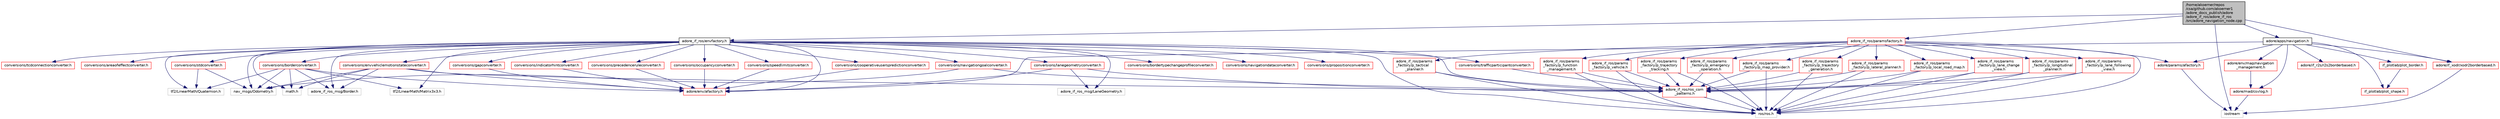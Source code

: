 digraph "/home/akoerner/repos/csa/github.com/akoerner1/adore_docs_publish/adore/adore_if_ros/adore_if_ros/src/adore_navigation_node.cpp"
{
 // LATEX_PDF_SIZE
  edge [fontname="Helvetica",fontsize="10",labelfontname="Helvetica",labelfontsize="10"];
  node [fontname="Helvetica",fontsize="10",shape=record];
  Node1 [label="/home/akoerner/repos\l/csa/github.com/akoerner1\l/adore_docs_publish/adore\l/adore_if_ros/adore_if_ros\l/src/adore_navigation_node.cpp",height=0.2,width=0.4,color="black", fillcolor="grey75", style="filled", fontcolor="black",tooltip=" "];
  Node1 -> Node2 [color="midnightblue",fontsize="10",style="solid",fontname="Helvetica"];
  Node2 [label="adore_if_ros/envfactory.h",height=0.2,width=0.4,color="black", fillcolor="white", style="filled",URL="$envfactory_8h.html",tooltip=" "];
  Node2 -> Node3 [color="midnightblue",fontsize="10",style="solid",fontname="Helvetica"];
  Node3 [label="math.h",height=0.2,width=0.4,color="grey75", fillcolor="white", style="filled",tooltip=" "];
  Node2 -> Node4 [color="midnightblue",fontsize="10",style="solid",fontname="Helvetica"];
  Node4 [label="ros/ros.h",height=0.2,width=0.4,color="grey75", fillcolor="white", style="filled",tooltip=" "];
  Node2 -> Node5 [color="midnightblue",fontsize="10",style="solid",fontname="Helvetica"];
  Node5 [label="adore/env/afactory.h",height=0.2,width=0.4,color="red", fillcolor="white", style="filled",URL="$env_2include_2adore_2env_2afactory_8h.html",tooltip=" "];
  Node2 -> Node85 [color="midnightblue",fontsize="10",style="solid",fontname="Helvetica"];
  Node85 [label="adore_if_ros/ros_com\l_patterns.h",height=0.2,width=0.4,color="red", fillcolor="white", style="filled",URL="$ros__com__patterns_8h.html",tooltip=" "];
  Node85 -> Node4 [color="midnightblue",fontsize="10",style="solid",fontname="Helvetica"];
  Node2 -> Node86 [color="midnightblue",fontsize="10",style="solid",fontname="Helvetica"];
  Node86 [label="adore_if_ros_msg/Border.h",height=0.2,width=0.4,color="grey75", fillcolor="white", style="filled",tooltip=" "];
  Node2 -> Node87 [color="midnightblue",fontsize="10",style="solid",fontname="Helvetica"];
  Node87 [label="adore_if_ros_msg/LaneGeometry.h",height=0.2,width=0.4,color="grey75", fillcolor="white", style="filled",tooltip=" "];
  Node2 -> Node88 [color="midnightblue",fontsize="10",style="solid",fontname="Helvetica"];
  Node88 [label="nav_msgs/Odometry.h",height=0.2,width=0.4,color="grey75", fillcolor="white", style="filled",tooltip=" "];
  Node2 -> Node89 [color="midnightblue",fontsize="10",style="solid",fontname="Helvetica"];
  Node89 [label="tf2/LinearMath/Quaternion.h",height=0.2,width=0.4,color="grey75", fillcolor="white", style="filled",tooltip=" "];
  Node2 -> Node90 [color="midnightblue",fontsize="10",style="solid",fontname="Helvetica"];
  Node90 [label="tf2/LinearMath/Matrix3x3.h",height=0.2,width=0.4,color="grey75", fillcolor="white", style="filled",tooltip=" "];
  Node2 -> Node91 [color="midnightblue",fontsize="10",style="solid",fontname="Helvetica"];
  Node91 [label="conversions/trafficparticipantconverter.h",height=0.2,width=0.4,color="red", fillcolor="white", style="filled",URL="$trafficparticipantconverter_8h.html",tooltip=" "];
  Node91 -> Node85 [color="midnightblue",fontsize="10",style="solid",fontname="Helvetica"];
  Node2 -> Node96 [color="midnightblue",fontsize="10",style="solid",fontname="Helvetica"];
  Node96 [label="conversions/borderconverter.h",height=0.2,width=0.4,color="red", fillcolor="white", style="filled",URL="$borderconverter_8h.html",tooltip=" "];
  Node96 -> Node3 [color="midnightblue",fontsize="10",style="solid",fontname="Helvetica"];
  Node96 -> Node5 [color="midnightblue",fontsize="10",style="solid",fontname="Helvetica"];
  Node96 -> Node89 [color="midnightblue",fontsize="10",style="solid",fontname="Helvetica"];
  Node96 -> Node90 [color="midnightblue",fontsize="10",style="solid",fontname="Helvetica"];
  Node96 -> Node86 [color="midnightblue",fontsize="10",style="solid",fontname="Helvetica"];
  Node96 -> Node88 [color="midnightblue",fontsize="10",style="solid",fontname="Helvetica"];
  Node2 -> Node99 [color="midnightblue",fontsize="10",style="solid",fontname="Helvetica"];
  Node99 [label="conversions/bordertypechangeprofileconverter.h",height=0.2,width=0.4,color="red", fillcolor="white", style="filled",URL="$bordertypechangeprofileconverter_8h.html",tooltip=" "];
  Node2 -> Node101 [color="midnightblue",fontsize="10",style="solid",fontname="Helvetica"];
  Node101 [label="conversions/envvehiclemotionstateconverter.h",height=0.2,width=0.4,color="red", fillcolor="white", style="filled",URL="$envvehiclemotionstateconverter_8h.html",tooltip=" "];
  Node101 -> Node3 [color="midnightblue",fontsize="10",style="solid",fontname="Helvetica"];
  Node101 -> Node5 [color="midnightblue",fontsize="10",style="solid",fontname="Helvetica"];
  Node101 -> Node85 [color="midnightblue",fontsize="10",style="solid",fontname="Helvetica"];
  Node101 -> Node86 [color="midnightblue",fontsize="10",style="solid",fontname="Helvetica"];
  Node101 -> Node88 [color="midnightblue",fontsize="10",style="solid",fontname="Helvetica"];
  Node2 -> Node110 [color="midnightblue",fontsize="10",style="solid",fontname="Helvetica"];
  Node110 [label="conversions/navigationdataconverter.h",height=0.2,width=0.4,color="red", fillcolor="white", style="filled",URL="$navigationdataconverter_8h.html",tooltip=" "];
  Node2 -> Node112 [color="midnightblue",fontsize="10",style="solid",fontname="Helvetica"];
  Node112 [label="conversions/navigationgoalconverter.h",height=0.2,width=0.4,color="red", fillcolor="white", style="filled",URL="$navigationgoalconverter_8h.html",tooltip=" "];
  Node112 -> Node85 [color="midnightblue",fontsize="10",style="solid",fontname="Helvetica"];
  Node112 -> Node88 [color="midnightblue",fontsize="10",style="solid",fontname="Helvetica"];
  Node2 -> Node132 [color="midnightblue",fontsize="10",style="solid",fontname="Helvetica"];
  Node132 [label="conversions/precedenceruleconverter.h",height=0.2,width=0.4,color="red", fillcolor="white", style="filled",URL="$precedenceruleconverter_8h.html",tooltip=" "];
  Node132 -> Node5 [color="midnightblue",fontsize="10",style="solid",fontname="Helvetica"];
  Node2 -> Node134 [color="midnightblue",fontsize="10",style="solid",fontname="Helvetica"];
  Node134 [label="conversions/propositionconverter.h",height=0.2,width=0.4,color="red", fillcolor="white", style="filled",URL="$propositionconverter_8h.html",tooltip=" "];
  Node2 -> Node136 [color="midnightblue",fontsize="10",style="solid",fontname="Helvetica"];
  Node136 [label="conversions/tcdconnectionconverter.h",height=0.2,width=0.4,color="red", fillcolor="white", style="filled",URL="$tcdconnectionconverter_8h.html",tooltip=" "];
  Node2 -> Node138 [color="midnightblue",fontsize="10",style="solid",fontname="Helvetica"];
  Node138 [label="conversions/occupancyconverter.h",height=0.2,width=0.4,color="red", fillcolor="white", style="filled",URL="$occupancyconverter_8h.html",tooltip=" "];
  Node138 -> Node5 [color="midnightblue",fontsize="10",style="solid",fontname="Helvetica"];
  Node2 -> Node140 [color="midnightblue",fontsize="10",style="solid",fontname="Helvetica"];
  Node140 [label="conversions/lanegeometryconverter.h",height=0.2,width=0.4,color="red", fillcolor="white", style="filled",URL="$lanegeometryconverter_8h.html",tooltip=" "];
  Node140 -> Node5 [color="midnightblue",fontsize="10",style="solid",fontname="Helvetica"];
  Node140 -> Node85 [color="midnightblue",fontsize="10",style="solid",fontname="Helvetica"];
  Node140 -> Node87 [color="midnightblue",fontsize="10",style="solid",fontname="Helvetica"];
  Node2 -> Node151 [color="midnightblue",fontsize="10",style="solid",fontname="Helvetica"];
  Node151 [label="conversions/speedlimitconverter.h",height=0.2,width=0.4,color="red", fillcolor="white", style="filled",URL="$speedlimitconverter_8h.html",tooltip=" "];
  Node151 -> Node5 [color="midnightblue",fontsize="10",style="solid",fontname="Helvetica"];
  Node2 -> Node154 [color="midnightblue",fontsize="10",style="solid",fontname="Helvetica"];
  Node154 [label="conversions/areaofeffectconverter.h",height=0.2,width=0.4,color="red", fillcolor="white", style="filled",URL="$areaofeffectconverter_8h.html",tooltip=" "];
  Node2 -> Node156 [color="midnightblue",fontsize="10",style="solid",fontname="Helvetica"];
  Node156 [label="conversions/cooperativeuserspredictionconverter.h",height=0.2,width=0.4,color="red", fillcolor="white", style="filled",URL="$cooperativeuserspredictionconverter_8h.html",tooltip=" "];
  Node156 -> Node5 [color="midnightblue",fontsize="10",style="solid",fontname="Helvetica"];
  Node2 -> Node158 [color="midnightblue",fontsize="10",style="solid",fontname="Helvetica"];
  Node158 [label="conversions/gapconverter.h",height=0.2,width=0.4,color="red", fillcolor="white", style="filled",URL="$gapconverter_8h.html",tooltip=" "];
  Node158 -> Node5 [color="midnightblue",fontsize="10",style="solid",fontname="Helvetica"];
  Node2 -> Node160 [color="midnightblue",fontsize="10",style="solid",fontname="Helvetica"];
  Node160 [label="conversions/stdconverter.h",height=0.2,width=0.4,color="red", fillcolor="white", style="filled",URL="$stdconverter_8h.html",tooltip=" "];
  Node160 -> Node88 [color="midnightblue",fontsize="10",style="solid",fontname="Helvetica"];
  Node160 -> Node89 [color="midnightblue",fontsize="10",style="solid",fontname="Helvetica"];
  Node2 -> Node165 [color="midnightblue",fontsize="10",style="solid",fontname="Helvetica"];
  Node165 [label="conversions/indicatorhintconverter.h",height=0.2,width=0.4,color="red", fillcolor="white", style="filled",URL="$indicatorhintconverter_8h.html",tooltip=" "];
  Node165 -> Node5 [color="midnightblue",fontsize="10",style="solid",fontname="Helvetica"];
  Node1 -> Node167 [color="midnightblue",fontsize="10",style="solid",fontname="Helvetica"];
  Node167 [label="adore/apps/navigation.h",height=0.2,width=0.4,color="black", fillcolor="white", style="filled",URL="$navigation_8h.html",tooltip=" "];
  Node167 -> Node168 [color="midnightblue",fontsize="10",style="solid",fontname="Helvetica"];
  Node168 [label="adore/params/afactory.h",height=0.2,width=0.4,color="red", fillcolor="white", style="filled",URL="$params_2include_2adore_2params_2afactory_8h.html",tooltip=" "];
  Node168 -> Node20 [color="midnightblue",fontsize="10",style="solid",fontname="Helvetica"];
  Node20 [label="iostream",height=0.2,width=0.4,color="grey75", fillcolor="white", style="filled",tooltip=" "];
  Node167 -> Node189 [color="midnightblue",fontsize="10",style="solid",fontname="Helvetica"];
  Node189 [label="adore/env/map/navigation\l_management.h",height=0.2,width=0.4,color="red", fillcolor="white", style="filled",URL="$navigation__management_8h.html",tooltip=" "];
  Node189 -> Node16 [color="midnightblue",fontsize="10",style="solid",fontname="Helvetica"];
  Node16 [label="adore/mad/csvlog.h",height=0.2,width=0.4,color="red", fillcolor="white", style="filled",URL="$csvlog_8h.html",tooltip=" "];
  Node16 -> Node20 [color="midnightblue",fontsize="10",style="solid",fontname="Helvetica"];
  Node167 -> Node5 [color="midnightblue",fontsize="10",style="solid",fontname="Helvetica"];
  Node167 -> Node193 [color="midnightblue",fontsize="10",style="solid",fontname="Helvetica"];
  Node193 [label="adore/if_xodr/xodr2borderbased.h",height=0.2,width=0.4,color="red", fillcolor="white", style="filled",URL="$xodr2borderbased_8h.html",tooltip=" "];
  Node193 -> Node20 [color="midnightblue",fontsize="10",style="solid",fontname="Helvetica"];
  Node167 -> Node206 [color="midnightblue",fontsize="10",style="solid",fontname="Helvetica"];
  Node206 [label="adore/if_r2s/r2s2borderbased.h",height=0.2,width=0.4,color="red", fillcolor="white", style="filled",URL="$r2s2borderbased_8h.html",tooltip=" "];
  Node167 -> Node16 [color="midnightblue",fontsize="10",style="solid",fontname="Helvetica"];
  Node167 -> Node208 [color="midnightblue",fontsize="10",style="solid",fontname="Helvetica"];
  Node208 [label="if_plotlab/plot_shape.h",height=0.2,width=0.4,color="red", fillcolor="white", style="filled",URL="$plot__shape_8h.html",tooltip=" "];
  Node167 -> Node217 [color="midnightblue",fontsize="10",style="solid",fontname="Helvetica"];
  Node217 [label="if_plotlab/plot_border.h",height=0.2,width=0.4,color="red", fillcolor="white", style="filled",URL="$plot__border_8h.html",tooltip=" "];
  Node217 -> Node208 [color="midnightblue",fontsize="10",style="solid",fontname="Helvetica"];
  Node1 -> Node219 [color="midnightblue",fontsize="10",style="solid",fontname="Helvetica"];
  Node219 [label="adore_if_ros/paramsfactory.h",height=0.2,width=0.4,color="red", fillcolor="white", style="filled",URL="$paramsfactory_8h.html",tooltip=" "];
  Node219 -> Node4 [color="midnightblue",fontsize="10",style="solid",fontname="Helvetica"];
  Node219 -> Node168 [color="midnightblue",fontsize="10",style="solid",fontname="Helvetica"];
  Node219 -> Node220 [color="midnightblue",fontsize="10",style="solid",fontname="Helvetica"];
  Node220 [label="adore_if_ros/params\l_factory/p_vehicle.h",height=0.2,width=0.4,color="red", fillcolor="white", style="filled",URL="$p__vehicle_8h.html",tooltip=" "];
  Node220 -> Node4 [color="midnightblue",fontsize="10",style="solid",fontname="Helvetica"];
  Node220 -> Node85 [color="midnightblue",fontsize="10",style="solid",fontname="Helvetica"];
  Node219 -> Node221 [color="midnightblue",fontsize="10",style="solid",fontname="Helvetica"];
  Node221 [label="adore_if_ros/params\l_factory/p_trajectory\l_tracking.h",height=0.2,width=0.4,color="red", fillcolor="white", style="filled",URL="$p__trajectory__tracking_8h.html",tooltip=" "];
  Node221 -> Node4 [color="midnightblue",fontsize="10",style="solid",fontname="Helvetica"];
  Node221 -> Node85 [color="midnightblue",fontsize="10",style="solid",fontname="Helvetica"];
  Node219 -> Node222 [color="midnightblue",fontsize="10",style="solid",fontname="Helvetica"];
  Node222 [label="adore_if_ros/params\l_factory/p_emergency\l_operation.h",height=0.2,width=0.4,color="red", fillcolor="white", style="filled",URL="$p__emergency__operation_8h.html",tooltip=" "];
  Node222 -> Node4 [color="midnightblue",fontsize="10",style="solid",fontname="Helvetica"];
  Node222 -> Node85 [color="midnightblue",fontsize="10",style="solid",fontname="Helvetica"];
  Node219 -> Node223 [color="midnightblue",fontsize="10",style="solid",fontname="Helvetica"];
  Node223 [label="adore_if_ros/params\l_factory/p_map_provider.h",height=0.2,width=0.4,color="red", fillcolor="white", style="filled",URL="$p__map__provider_8h.html",tooltip=" "];
  Node223 -> Node4 [color="midnightblue",fontsize="10",style="solid",fontname="Helvetica"];
  Node223 -> Node85 [color="midnightblue",fontsize="10",style="solid",fontname="Helvetica"];
  Node219 -> Node224 [color="midnightblue",fontsize="10",style="solid",fontname="Helvetica"];
  Node224 [label="adore_if_ros/params\l_factory/p_trajectory\l_generation.h",height=0.2,width=0.4,color="red", fillcolor="white", style="filled",URL="$p__trajectory__generation_8h.html",tooltip=" "];
  Node224 -> Node4 [color="midnightblue",fontsize="10",style="solid",fontname="Helvetica"];
  Node224 -> Node85 [color="midnightblue",fontsize="10",style="solid",fontname="Helvetica"];
  Node219 -> Node225 [color="midnightblue",fontsize="10",style="solid",fontname="Helvetica"];
  Node225 [label="adore_if_ros/params\l_factory/p_longitudinal\l_planner.h",height=0.2,width=0.4,color="red", fillcolor="white", style="filled",URL="$p__longitudinal__planner_8h.html",tooltip=" "];
  Node225 -> Node4 [color="midnightblue",fontsize="10",style="solid",fontname="Helvetica"];
  Node225 -> Node85 [color="midnightblue",fontsize="10",style="solid",fontname="Helvetica"];
  Node219 -> Node226 [color="midnightblue",fontsize="10",style="solid",fontname="Helvetica"];
  Node226 [label="adore_if_ros/params\l_factory/p_lateral_planner.h",height=0.2,width=0.4,color="red", fillcolor="white", style="filled",URL="$p__lateral__planner_8h.html",tooltip=" "];
  Node226 -> Node4 [color="midnightblue",fontsize="10",style="solid",fontname="Helvetica"];
  Node226 -> Node85 [color="midnightblue",fontsize="10",style="solid",fontname="Helvetica"];
  Node219 -> Node227 [color="midnightblue",fontsize="10",style="solid",fontname="Helvetica"];
  Node227 [label="adore_if_ros/params\l_factory/p_local_road_map.h",height=0.2,width=0.4,color="red", fillcolor="white", style="filled",URL="$p__local__road__map_8h.html",tooltip=" "];
  Node227 -> Node4 [color="midnightblue",fontsize="10",style="solid",fontname="Helvetica"];
  Node227 -> Node85 [color="midnightblue",fontsize="10",style="solid",fontname="Helvetica"];
  Node219 -> Node228 [color="midnightblue",fontsize="10",style="solid",fontname="Helvetica"];
  Node228 [label="adore_if_ros/params\l_factory/p_lane_change\l_view.h",height=0.2,width=0.4,color="red", fillcolor="white", style="filled",URL="$p__lane__change__view_8h.html",tooltip=" "];
  Node228 -> Node4 [color="midnightblue",fontsize="10",style="solid",fontname="Helvetica"];
  Node228 -> Node85 [color="midnightblue",fontsize="10",style="solid",fontname="Helvetica"];
  Node219 -> Node229 [color="midnightblue",fontsize="10",style="solid",fontname="Helvetica"];
  Node229 [label="adore_if_ros/params\l_factory/p_lane_following\l_view.h",height=0.2,width=0.4,color="red", fillcolor="white", style="filled",URL="$p__lane__following__view_8h.html",tooltip=" "];
  Node229 -> Node4 [color="midnightblue",fontsize="10",style="solid",fontname="Helvetica"];
  Node229 -> Node85 [color="midnightblue",fontsize="10",style="solid",fontname="Helvetica"];
  Node219 -> Node230 [color="midnightblue",fontsize="10",style="solid",fontname="Helvetica"];
  Node230 [label="adore_if_ros/params\l_factory/p_tactical\l_planner.h",height=0.2,width=0.4,color="red", fillcolor="white", style="filled",URL="$p__tactical__planner_8h.html",tooltip=" "];
  Node230 -> Node4 [color="midnightblue",fontsize="10",style="solid",fontname="Helvetica"];
  Node230 -> Node85 [color="midnightblue",fontsize="10",style="solid",fontname="Helvetica"];
  Node219 -> Node231 [color="midnightblue",fontsize="10",style="solid",fontname="Helvetica"];
  Node231 [label="adore_if_ros/params\l_factory/p_function\l_management.h",height=0.2,width=0.4,color="red", fillcolor="white", style="filled",URL="$p__function__management_8h.html",tooltip=" "];
  Node231 -> Node4 [color="midnightblue",fontsize="10",style="solid",fontname="Helvetica"];
  Node231 -> Node85 [color="midnightblue",fontsize="10",style="solid",fontname="Helvetica"];
  Node1 -> Node193 [color="midnightblue",fontsize="10",style="solid",fontname="Helvetica"];
  Node1 -> Node20 [color="midnightblue",fontsize="10",style="solid",fontname="Helvetica"];
}
